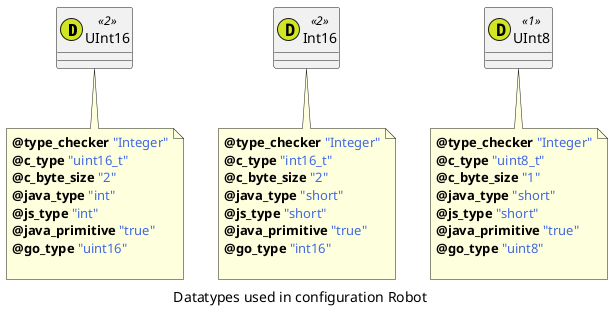 @startuml
caption Datatypes used in configuration Robot
class UInt16 <<(D,#D2E524)2>> {
}
note bottom of UInt16 : <b>@type_checker</b> <color:royalBlue>"Integer"</color>\n<b>@c_type</b> <color:royalBlue>"uint16_t"</color>\n<b>@c_byte_size</b> <color:royalBlue>"2"</color>\n<b>@java_type</b> <color:royalBlue>"int"</color>\n<b>@js_type</b> <color:royalBlue>"int"</color>\n<b>@java_primitive</b> <color:royalBlue>"true"</color>\n<b>@go_type</b> <color:royalBlue>"uint16"</color>\n
class Int16 <<(D,#D2E524)2>> {
}
note bottom of Int16 : <b>@type_checker</b> <color:royalBlue>"Integer"</color>\n<b>@c_type</b> <color:royalBlue>"int16_t"</color>\n<b>@c_byte_size</b> <color:royalBlue>"2"</color>\n<b>@java_type</b> <color:royalBlue>"short"</color>\n<b>@js_type</b> <color:royalBlue>"short"</color>\n<b>@java_primitive</b> <color:royalBlue>"true"</color>\n<b>@go_type</b> <color:royalBlue>"int16"</color>\n
class UInt8 <<(D,#D2E524)1>> {
}
note bottom of UInt8 : <b>@type_checker</b> <color:royalBlue>"Integer"</color>\n<b>@c_type</b> <color:royalBlue>"uint8_t"</color>\n<b>@c_byte_size</b> <color:royalBlue>"1"</color>\n<b>@java_type</b> <color:royalBlue>"short"</color>\n<b>@js_type</b> <color:royalBlue>"short"</color>\n<b>@java_primitive</b> <color:royalBlue>"true"</color>\n<b>@go_type</b> <color:royalBlue>"uint8"</color>\n
@enduml